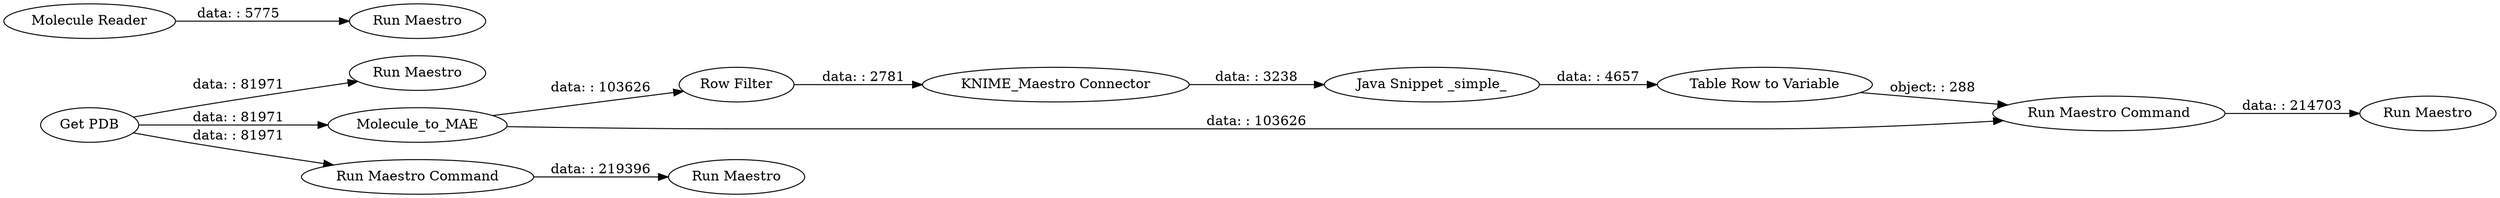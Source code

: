 digraph {
	"8862569595849079616_8349" [label="Row Filter"]
	"8862569595849079616_8353" [label="Table Row to Variable"]
	"8862569595849079616_9833" [label="Run Maestro"]
	"8862569595849079616_9764" [label="Run Maestro Command"]
	"8862569595849079616_5" [label="Molecule Reader"]
	"8862569595849079616_9763" [label=Molecule_to_MAE]
	"8862569595849079616_9837" [label="Get PDB"]
	"8862569595849079616_8348" [label="KNIME_Maestro Connector"]
	"8862569595849079616_9765" [label="Java Snippet _simple_"]
	"8862569595849079616_8351" [label="Run Maestro"]
	"8862569595849079616_9836" [label="Run Maestro"]
	"8862569595849079616_1" [label="Run Maestro"]
	"8862569595849079616_9834" [label="Run Maestro Command"]
	"8862569595849079616_9765" -> "8862569595849079616_8353" [label="data: : 4657"]
	"8862569595849079616_9834" -> "8862569595849079616_9836" [label="data: : 219396"]
	"8862569595849079616_9764" -> "8862569595849079616_8351" [label="data: : 214703"]
	"8862569595849079616_9763" -> "8862569595849079616_9764" [label="data: : 103626"]
	"8862569595849079616_8349" -> "8862569595849079616_8348" [label="data: : 2781"]
	"8862569595849079616_8353" -> "8862569595849079616_9764" [label="object: : 288"]
	"8862569595849079616_9837" -> "8862569595849079616_9763" [label="data: : 81971"]
	"8862569595849079616_5" -> "8862569595849079616_1" [label="data: : 5775"]
	"8862569595849079616_9763" -> "8862569595849079616_8349" [label="data: : 103626"]
	"8862569595849079616_9837" -> "8862569595849079616_9833" [label="data: : 81971"]
	"8862569595849079616_9837" -> "8862569595849079616_9834" [label="data: : 81971"]
	"8862569595849079616_8348" -> "8862569595849079616_9765" [label="data: : 3238"]
	rankdir=LR
}
